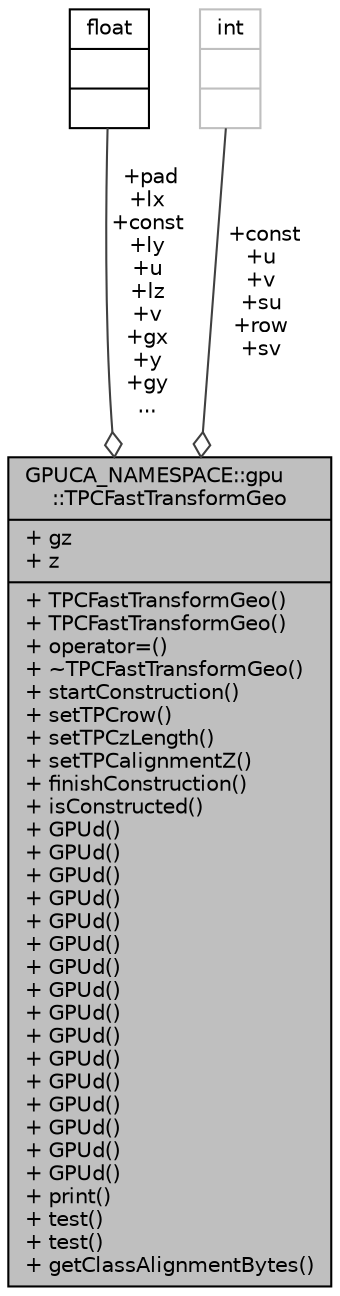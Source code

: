 digraph "GPUCA_NAMESPACE::gpu::TPCFastTransformGeo"
{
 // INTERACTIVE_SVG=YES
  bgcolor="transparent";
  edge [fontname="Helvetica",fontsize="10",labelfontname="Helvetica",labelfontsize="10"];
  node [fontname="Helvetica",fontsize="10",shape=record];
  Node1 [label="{GPUCA_NAMESPACE::gpu\l::TPCFastTransformGeo\n|+ gz\l+ z\l|+ TPCFastTransformGeo()\l+ TPCFastTransformGeo()\l+ operator=()\l+ ~TPCFastTransformGeo()\l+ startConstruction()\l+ setTPCrow()\l+ setTPCzLength()\l+ setTPCalignmentZ()\l+ finishConstruction()\l+ isConstructed()\l+ GPUd()\l+ GPUd()\l+ GPUd()\l+ GPUd()\l+ GPUd()\l+ GPUd()\l+ GPUd()\l+ GPUd()\l+ GPUd()\l+ GPUd()\l+ GPUd()\l+ GPUd()\l+ GPUd()\l+ GPUd()\l+ GPUd()\l+ GPUd()\l+ print()\l+ test()\l+ test()\l+ getClassAlignmentBytes()\l}",height=0.2,width=0.4,color="black", fillcolor="grey75", style="filled", fontcolor="black"];
  Node2 -> Node1 [color="grey25",fontsize="10",style="solid",label=" +pad\n+lx\n+const\n+ly\n+u\n+lz\n+v\n+gx\n+y\n+gy\n..." ,arrowhead="odiamond",fontname="Helvetica"];
  Node2 [label="{float\n||}",height=0.2,width=0.4,color="black",URL="$d4/dc3/classfloat.html"];
  Node3 -> Node1 [color="grey25",fontsize="10",style="solid",label=" +const\n+u\n+v\n+su\n+row\n+sv" ,arrowhead="odiamond",fontname="Helvetica"];
  Node3 [label="{int\n||}",height=0.2,width=0.4,color="grey75"];
}
